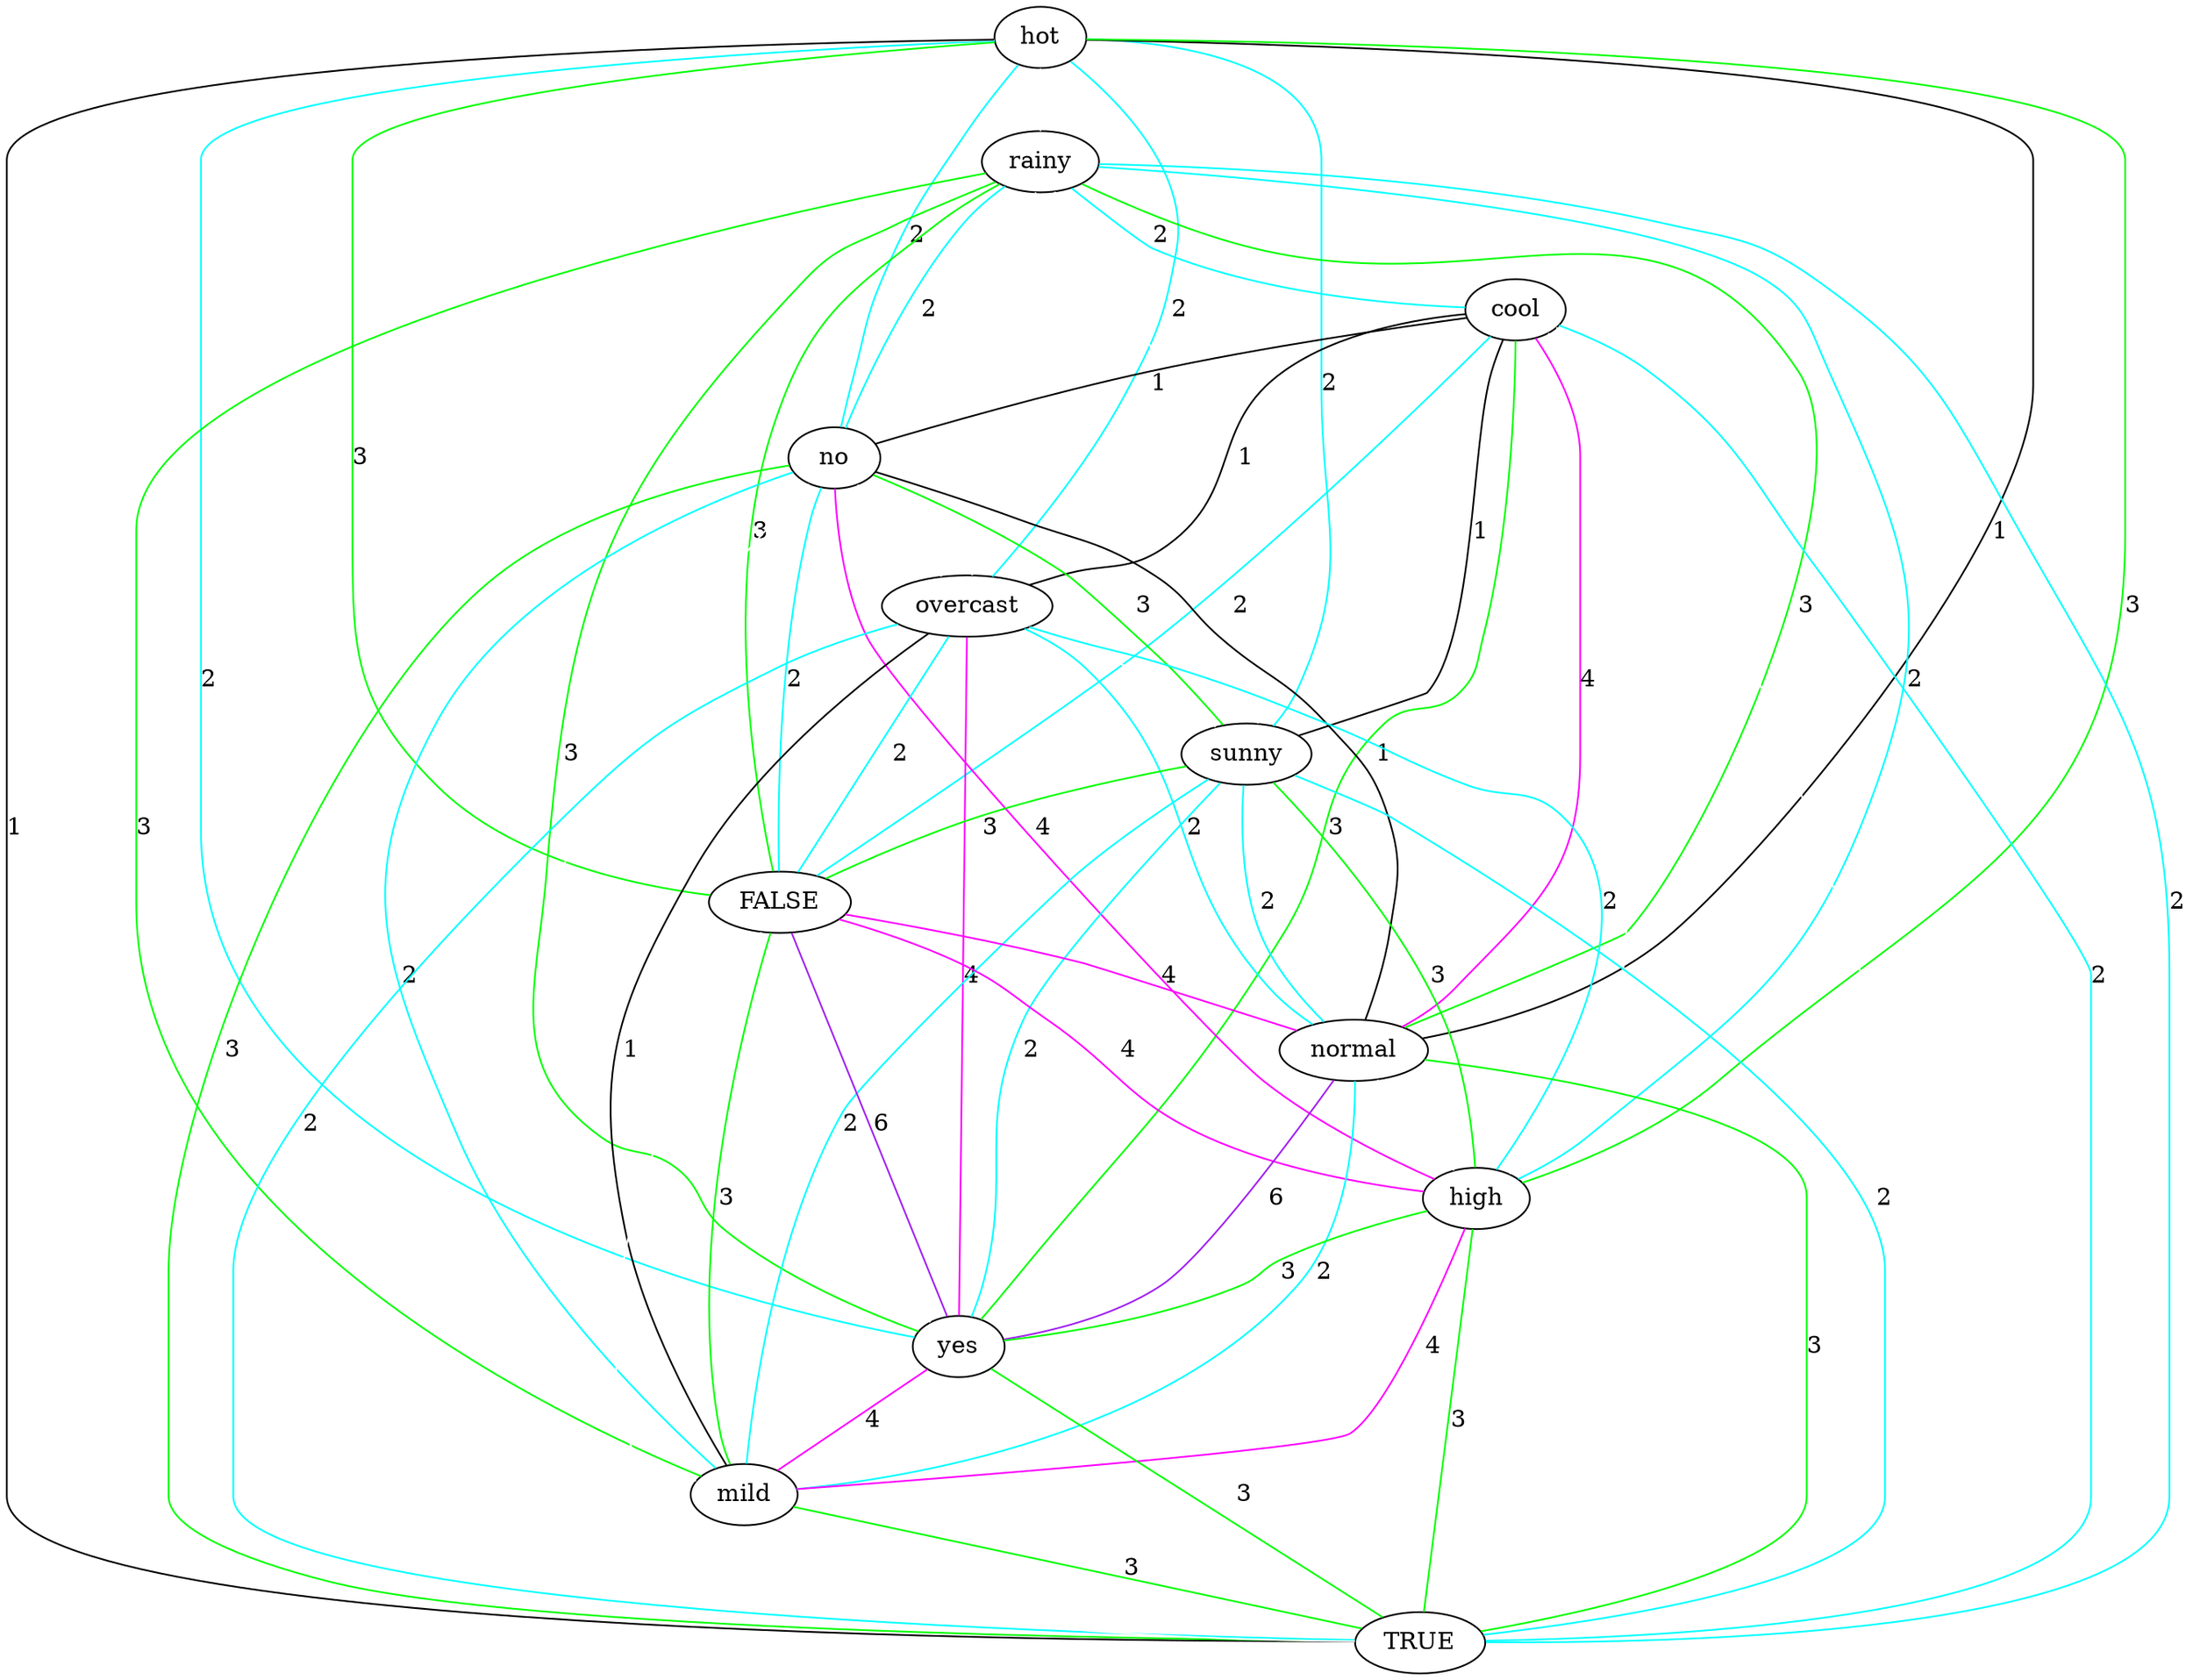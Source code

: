 strict graph "" {
hot;
rainy;
cool;
no;
overcast;
sunny;
FALSE;
normal;
high;
yes;
mild;
TRUE;
hot -- no  [color=cyan, label=2];
hot -- normal  [color=black, label=1];
hot -- rainy  [color=white];
hot -- cool  [color=white];
hot -- high  [color=green, label=3];
hot -- yes  [color=cyan, label=2];
hot -- overcast  [color=cyan, label=2];
hot -- mild  [color=white];
hot -- TRUE  [color=black, label=1];
hot -- sunny  [color=cyan, label=2];
hot -- FALSE  [color=green, label=3];
rainy -- normal  [color=green, label=3];
rainy -- cool  [color=cyan, label=2];
rainy -- no  [color=cyan, label=2];
rainy -- yes  [color=green, label=3];
rainy -- overcast  [color=white];
rainy -- high  [color=cyan, label=2];
rainy -- mild  [color=green, label=3];
rainy -- TRUE  [color=cyan, label=2];
rainy -- sunny  [color=white];
rainy -- FALSE  [color=green, label=3];
cool -- normal  [color=magenta, label=4];
cool -- no  [color=black, label=1];
cool -- yes  [color=green, label=3];
cool -- overcast  [color=black, label=1];
cool -- high  [color=white];
cool -- mild  [color=white];
cool -- TRUE  [color=cyan, label=2];
cool -- sunny  [color=black, label=1];
cool -- FALSE  [color=cyan, label=2];
no -- normal  [color=black, label=1];
no -- high  [color=magenta, label=4];
no -- yes  [color=white];
no -- overcast  [color=white];
no -- mild  [color=cyan, label=2];
no -- TRUE  [color=green, label=3];
no -- sunny  [color=green, label=3];
no -- FALSE  [color=cyan, label=2];
overcast -- normal  [color=cyan, label=2];
overcast -- yes  [color=magenta, label=4];
overcast -- high  [color=cyan, label=2];
overcast -- mild  [color=black, label=1];
overcast -- TRUE  [color=cyan, label=2];
overcast -- sunny  [color=white];
overcast -- FALSE  [color=cyan, label=2];
sunny -- normal  [color=cyan, label=2];
sunny -- yes  [color=cyan, label=2];
sunny -- high  [color=green, label=3];
sunny -- mild  [color=cyan, label=2];
sunny -- FALSE  [color=green, label=3];
sunny -- TRUE  [color=cyan, label=2];
FALSE -- normal  [color=magenta, label=4];
FALSE -- yes  [color=purple, label=6];
FALSE -- high  [color=magenta, label=4];
FALSE -- mild  [color=green, label=3];
FALSE -- TRUE  [color=white];
normal -- yes  [color=purple, label=6];
normal -- high  [color=white];
normal -- mild  [color=cyan, label=2];
normal -- TRUE  [color=green, label=3];
high -- yes  [color=green, label=3];
high -- mild  [color=magenta, label=4];
high -- TRUE  [color=green, label=3];
yes -- TRUE  [color=green, label=3];
yes -- mild  [color=magenta, label=4];
mild -- TRUE  [color=green, label=3];
}
